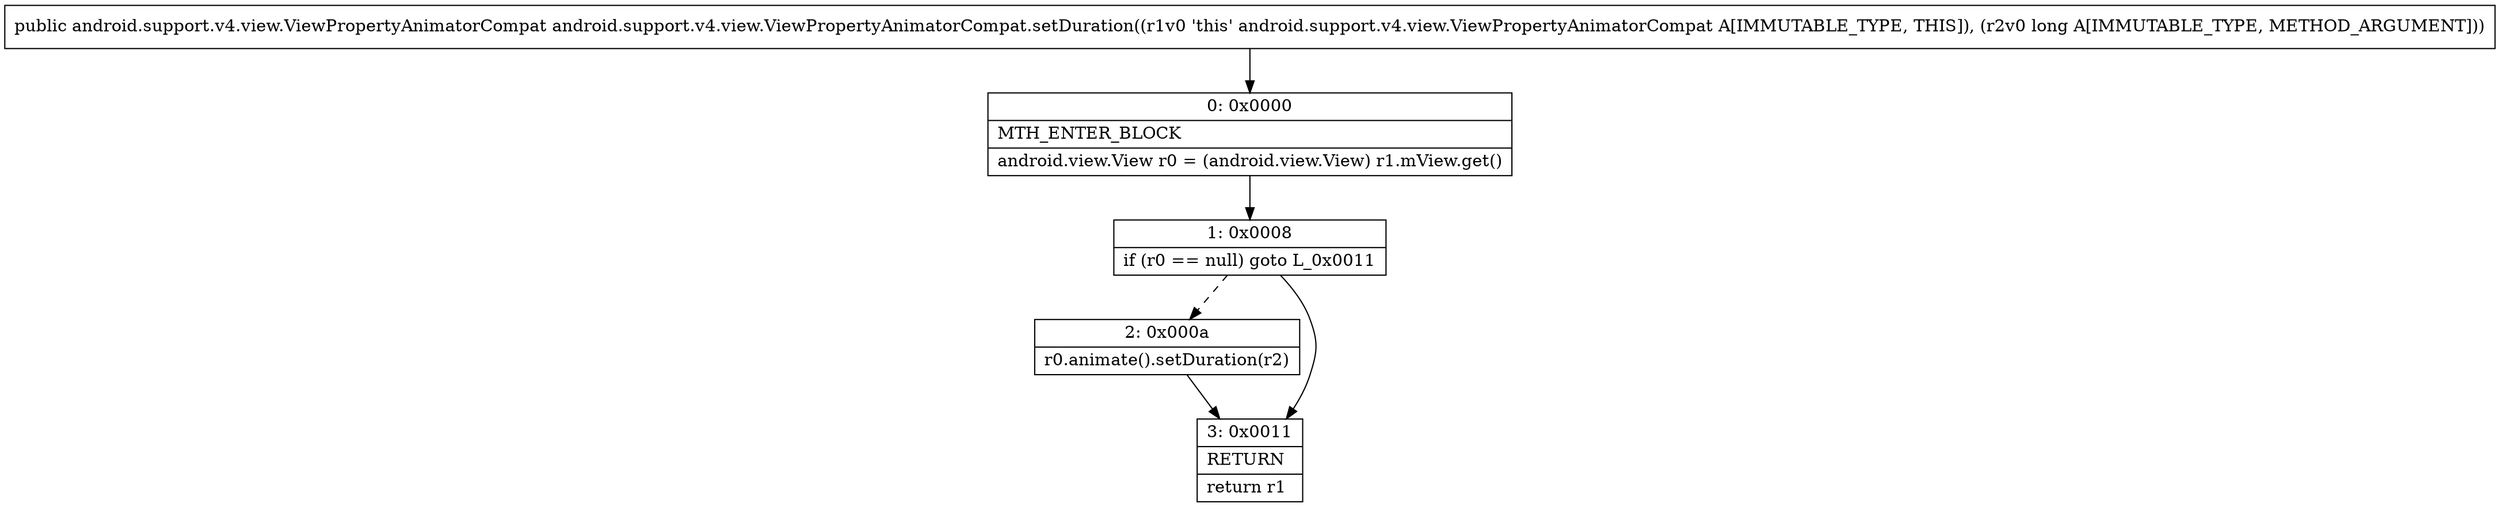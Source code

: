 digraph "CFG forandroid.support.v4.view.ViewPropertyAnimatorCompat.setDuration(J)Landroid\/support\/v4\/view\/ViewPropertyAnimatorCompat;" {
Node_0 [shape=record,label="{0\:\ 0x0000|MTH_ENTER_BLOCK\l|android.view.View r0 = (android.view.View) r1.mView.get()\l}"];
Node_1 [shape=record,label="{1\:\ 0x0008|if (r0 == null) goto L_0x0011\l}"];
Node_2 [shape=record,label="{2\:\ 0x000a|r0.animate().setDuration(r2)\l}"];
Node_3 [shape=record,label="{3\:\ 0x0011|RETURN\l|return r1\l}"];
MethodNode[shape=record,label="{public android.support.v4.view.ViewPropertyAnimatorCompat android.support.v4.view.ViewPropertyAnimatorCompat.setDuration((r1v0 'this' android.support.v4.view.ViewPropertyAnimatorCompat A[IMMUTABLE_TYPE, THIS]), (r2v0 long A[IMMUTABLE_TYPE, METHOD_ARGUMENT])) }"];
MethodNode -> Node_0;
Node_0 -> Node_1;
Node_1 -> Node_2[style=dashed];
Node_1 -> Node_3;
Node_2 -> Node_3;
}

